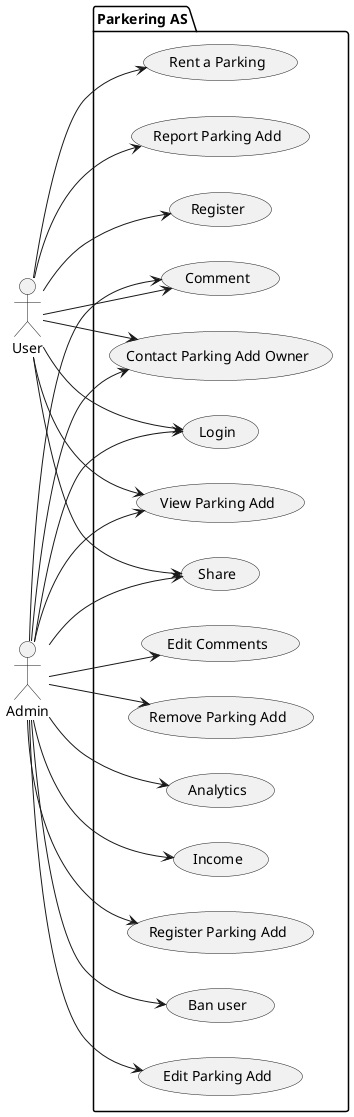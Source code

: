 @startuml
left to right direction
:User: as usr
:Admin: as adm
package "Parkering AS" {
 usecase "Register Parking Add" as D1
 usecase "Comment" as D2
 usecase "Contact Parking Add Owner" as D3
 usecase "Edit Comments" as D4
' usecase "Subscribe" as D5
' usecase "Follow" as D6
 usecase "Rent a Parking" as D7
 usecase "Analytics" as D8
 usecase "Income" as D9
 usecase "Ban user" as D10
 usecase "Report Parking Add" as D11
 usecase "Register" as D12
 usecase "Login" as D13
 usecase "View Parking Add" as D14
 usecase "Share" as D15
 usecase "Remove Parking Add" as D16
 usecase "Edit Parking Add" as D17

}

usr --> D2
usr --> D3
'usr --> D5
'usr --> D6
usr --> D7
usr --> D11
usr --> D12
usr --> D13
usr --> D14
usr --> D15
'usr --> D16

adm --> D1
adm --> D4
adm --> D2
adm --> D3
adm --> D8
adm --> D9
adm --> D10
adm --> D13
adm --> D14
adm --> D15
adm --> D16
adm --> D17



@enduml
